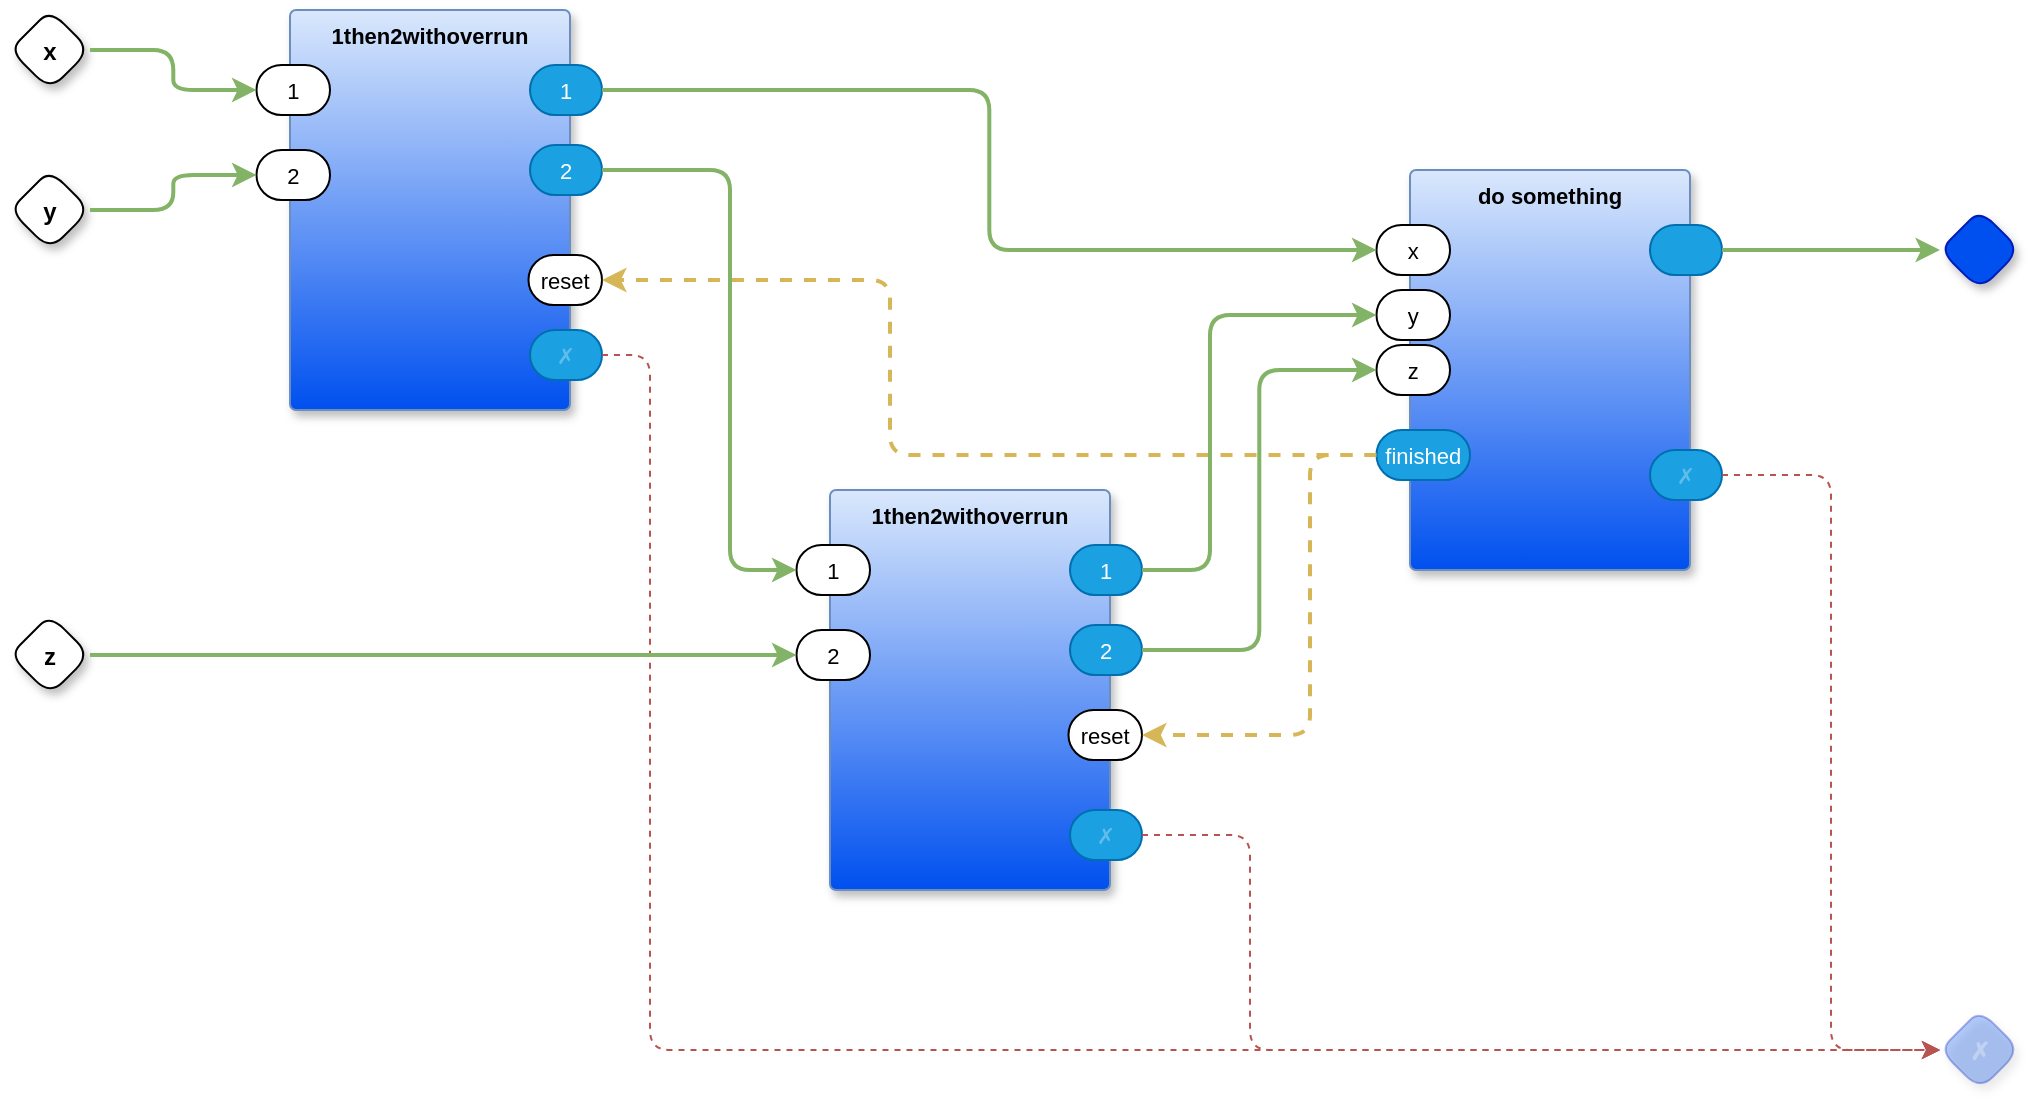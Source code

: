 <mxfile version="24.6.4" type="device" pages="4">
  <diagram id="Rfz-nHKzfFXtIfp8jGCo" name="main">
    <mxGraphModel dx="1100" dy="713" grid="1" gridSize="10" guides="1" tooltips="1" connect="1" arrows="1" fold="1" page="1" pageScale="1" pageWidth="850" pageHeight="1100" math="0" shadow="0">
      <root>
        <mxCell id="0" />
        <mxCell id="1" parent="0" />
        <mxCell id="_-YTuwWALcvk040Sg-yM-1" value="1then2withoverrun" style="rounded=1;container=1;recursiveResize=0;verticalAlign=top;arcSize=6;fontStyle=1;autosize=0;points=[];absoluteArcSize=1;shadow=1;strokeColor=#6c8ebf;fillColor=#dae8fc;fontFamily=Helvetica;fontSize=11;gradientColor=#0050EF;fontColor=default;" parent="1" vertex="1">
          <mxGeometry x="160" y="120" width="140" height="200" as="geometry">
            <mxRectangle x="-98" y="-1230" width="99" height="26" as="alternateBounds" />
          </mxGeometry>
        </mxCell>
        <mxCell id="_-YTuwWALcvk040Sg-yM-2" value="1" style="rounded=1;sketch=0;points=[[0,0.5,0,0,0],[1,0.5,0,0,0]];arcSize=50;fontFamily=Helvetica;fontSize=11;fontColor=default;" parent="_-YTuwWALcvk040Sg-yM-1" vertex="1">
          <mxGeometry x="-16.75" y="27.5" width="36.75" height="25" as="geometry" />
        </mxCell>
        <mxCell id="_-YTuwWALcvk040Sg-yM-3" value="1" style="rounded=1;sketch=0;points=[[0,0.5,0,0,0],[1,0.5,0,0,0]];fillColor=#1ba1e2;fontColor=#ffffff;strokeColor=#006EAF;arcSize=50;fontFamily=Helvetica;fontSize=11;" parent="_-YTuwWALcvk040Sg-yM-1" vertex="1">
          <mxGeometry x="120" y="27.5" width="36" height="25" as="geometry" />
        </mxCell>
        <mxCell id="nQu-WmDZptvUj_XYM0uV-1" value="2" style="rounded=1;sketch=0;points=[[0,0.5,0,0,0],[1,0.5,0,0,0]];arcSize=50;fontFamily=Helvetica;fontSize=11;fontColor=default;" vertex="1" parent="_-YTuwWALcvk040Sg-yM-1">
          <mxGeometry x="-16.75" y="70" width="36.75" height="25" as="geometry" />
        </mxCell>
        <mxCell id="nQu-WmDZptvUj_XYM0uV-2" value="2" style="rounded=1;sketch=0;points=[[0,0.5,0,0,0],[1,0.5,0,0,0]];fillColor=#1ba1e2;fontColor=#ffffff;strokeColor=#006EAF;arcSize=50;fontFamily=Helvetica;fontSize=11;" vertex="1" parent="_-YTuwWALcvk040Sg-yM-1">
          <mxGeometry x="120" y="67.5" width="36" height="25" as="geometry" />
        </mxCell>
        <mxCell id="_-YTuwWALcvk040Sg-yM-4" value="✗" style="rounded=1;sketch=0;points=[[0,0.5,0,0,0],[1,0.5,0,0,0]];fillColor=#1ba1e2;fontColor=#ffffff;strokeColor=#006EAF;arcSize=50;fontFamily=Helvetica;fontSize=11;textOpacity=30;" parent="_-YTuwWALcvk040Sg-yM-1" vertex="1">
          <mxGeometry x="120" y="160" width="36" height="25" as="geometry" />
        </mxCell>
        <mxCell id="nQu-WmDZptvUj_XYM0uV-18" value="reset" style="rounded=1;sketch=0;points=[[0,0.5,0,0,0],[1,0.5,0,0,0]];arcSize=50;fontFamily=Helvetica;fontSize=11;fontColor=default;" vertex="1" parent="_-YTuwWALcvk040Sg-yM-1">
          <mxGeometry x="119.25" y="122.5" width="36.75" height="25" as="geometry" />
        </mxCell>
        <mxCell id="_-YTuwWALcvk040Sg-yM-5" value="x" style="rhombus;rounded=1;fontStyle=1;glass=0;sketch=0;fontSize=12;points=[[0,0.5,0,0,0],[0.5,0,0,0,0],[0.5,1,0,0,0],[1,0.5,0,0,0]];shadow=1;fontFamily=Helvetica;fontColor=default;" parent="1" vertex="1">
          <mxGeometry x="20" y="120" width="40" height="40" as="geometry" />
        </mxCell>
        <mxCell id="_-YTuwWALcvk040Sg-yM-7" value="✗" style="rhombus;rounded=1;fillColor=#0050ef;fontColor=#ffffff;strokeColor=#001DBC;fontStyle=1;glass=0;sketch=0;fontSize=12;points=[[0,0.5,0,0,0],[0.5,0,0,0,0],[0.5,1,0,0,0],[1,0.5,0,0,0]];shadow=1;opacity=30;textOpacity=30;" parent="1" vertex="1">
          <mxGeometry x="985" y="620" width="40" height="40" as="geometry" />
        </mxCell>
        <mxCell id="muS90Lyi-2VeOUaxBQOB-2" value="" style="rhombus;rounded=1;fontStyle=1;glass=0;sketch=0;fontSize=12;points=[[0,0.5,0,0,0],[0.5,0,0,0,0],[0.5,1,0,0,0],[1,0.5,0,0,0]];shadow=1;fillColor=#0050ef;fontColor=#ffffff;strokeColor=#001DBC;fontFamily=Helvetica;" parent="1" vertex="1">
          <mxGeometry x="985" y="220" width="40" height="40" as="geometry" />
        </mxCell>
        <mxCell id="nQu-WmDZptvUj_XYM0uV-14" value="y" style="rhombus;rounded=1;fontStyle=1;glass=0;sketch=0;fontSize=12;points=[[0,0.5,0,0,0],[0.5,0,0,0,0],[0.5,1,0,0,0],[1,0.5,0,0,0]];shadow=1;fontFamily=Helvetica;fontColor=default;" vertex="1" parent="1">
          <mxGeometry x="20" y="200" width="40" height="40" as="geometry" />
        </mxCell>
        <mxCell id="nQu-WmDZptvUj_XYM0uV-15" value="z" style="rhombus;rounded=1;fontStyle=1;glass=0;sketch=0;fontSize=12;points=[[0,0.5,0,0,0],[0.5,0,0,0,0],[0.5,1,0,0,0],[1,0.5,0,0,0]];shadow=1;fontFamily=Helvetica;fontColor=default;" vertex="1" parent="1">
          <mxGeometry x="20" y="422.5" width="40" height="40" as="geometry" />
        </mxCell>
        <mxCell id="nQu-WmDZptvUj_XYM0uV-16" value="" style="edgeStyle=orthogonalEdgeStyle;rounded=1;orthogonalLoop=1;jettySize=auto;exitX=1;exitY=0.5;exitDx=0;exitDy=0;exitPerimeter=0;entryX=0;entryY=0.5;entryDx=0;entryDy=0;entryPerimeter=0;curved=0;strokeWidth=2;fillColor=#d5e8d4;strokeColor=#82b366;" edge="1" parent="1" source="_-YTuwWALcvk040Sg-yM-5" target="_-YTuwWALcvk040Sg-yM-2">
          <mxGeometry relative="1" as="geometry" />
        </mxCell>
        <mxCell id="nQu-WmDZptvUj_XYM0uV-17" value="" style="edgeStyle=orthogonalEdgeStyle;shape=connector;curved=0;rounded=1;orthogonalLoop=1;jettySize=auto;exitX=1;exitY=0.5;exitDx=0;exitDy=0;exitPerimeter=0;entryX=0;entryY=0.5;entryDx=0;entryDy=0;entryPerimeter=0;strokeColor=#82b366;strokeWidth=2;align=center;verticalAlign=middle;fontFamily=Helvetica;fontSize=11;fontColor=default;labelBackgroundColor=default;endArrow=classic;fillColor=#d5e8d4;" edge="1" parent="1" source="nQu-WmDZptvUj_XYM0uV-14" target="nQu-WmDZptvUj_XYM0uV-1">
          <mxGeometry relative="1" as="geometry" />
        </mxCell>
        <mxCell id="nQu-WmDZptvUj_XYM0uV-27" value="1then2withoverrun" style="rounded=1;container=1;recursiveResize=0;verticalAlign=top;arcSize=6;fontStyle=1;autosize=0;points=[];absoluteArcSize=1;shadow=1;strokeColor=#6c8ebf;fillColor=#dae8fc;fontFamily=Helvetica;fontSize=11;gradientColor=#0050EF;fontColor=default;" vertex="1" parent="1">
          <mxGeometry x="430" y="360" width="140" height="200" as="geometry">
            <mxRectangle x="-98" y="-1230" width="99" height="26" as="alternateBounds" />
          </mxGeometry>
        </mxCell>
        <mxCell id="nQu-WmDZptvUj_XYM0uV-28" value="1" style="rounded=1;sketch=0;points=[[0,0.5,0,0,0],[1,0.5,0,0,0]];arcSize=50;fontFamily=Helvetica;fontSize=11;fontColor=default;" vertex="1" parent="nQu-WmDZptvUj_XYM0uV-27">
          <mxGeometry x="-16.75" y="27.5" width="36.75" height="25" as="geometry" />
        </mxCell>
        <mxCell id="nQu-WmDZptvUj_XYM0uV-29" value="1" style="rounded=1;sketch=0;points=[[0,0.5,0,0,0],[1,0.5,0,0,0]];fillColor=#1ba1e2;fontColor=#ffffff;strokeColor=#006EAF;arcSize=50;fontFamily=Helvetica;fontSize=11;" vertex="1" parent="nQu-WmDZptvUj_XYM0uV-27">
          <mxGeometry x="120" y="27.5" width="36" height="25" as="geometry" />
        </mxCell>
        <mxCell id="nQu-WmDZptvUj_XYM0uV-30" value="2" style="rounded=1;sketch=0;points=[[0,0.5,0,0,0],[1,0.5,0,0,0]];arcSize=50;fontFamily=Helvetica;fontSize=11;fontColor=default;" vertex="1" parent="nQu-WmDZptvUj_XYM0uV-27">
          <mxGeometry x="-16.75" y="70" width="36.75" height="25" as="geometry" />
        </mxCell>
        <mxCell id="nQu-WmDZptvUj_XYM0uV-31" value="2" style="rounded=1;sketch=0;points=[[0,0.5,0,0,0],[1,0.5,0,0,0]];fillColor=#1ba1e2;fontColor=#ffffff;strokeColor=#006EAF;arcSize=50;fontFamily=Helvetica;fontSize=11;" vertex="1" parent="nQu-WmDZptvUj_XYM0uV-27">
          <mxGeometry x="120" y="67.5" width="36" height="25" as="geometry" />
        </mxCell>
        <mxCell id="nQu-WmDZptvUj_XYM0uV-32" value="✗" style="rounded=1;sketch=0;points=[[0,0.5,0,0,0],[1,0.5,0,0,0]];fillColor=#1ba1e2;fontColor=#ffffff;strokeColor=#006EAF;arcSize=50;fontFamily=Helvetica;fontSize=11;textOpacity=30;" vertex="1" parent="nQu-WmDZptvUj_XYM0uV-27">
          <mxGeometry x="120" y="160" width="36" height="25" as="geometry" />
        </mxCell>
        <mxCell id="nQu-WmDZptvUj_XYM0uV-33" value="reset" style="rounded=1;sketch=0;points=[[0,0.5,0,0,0],[1,0.5,0,0,0]];arcSize=50;fontFamily=Helvetica;fontSize=11;fontColor=default;" vertex="1" parent="nQu-WmDZptvUj_XYM0uV-27">
          <mxGeometry x="119.25" y="110" width="36.75" height="25" as="geometry" />
        </mxCell>
        <mxCell id="nQu-WmDZptvUj_XYM0uV-36" value="" style="edgeStyle=orthogonalEdgeStyle;shape=connector;curved=0;rounded=1;orthogonalLoop=1;jettySize=auto;exitX=1;exitY=0.5;exitDx=0;exitDy=0;exitPerimeter=0;entryX=0;entryY=0.5;entryDx=0;entryDy=0;entryPerimeter=0;strokeColor=#82b366;strokeWidth=2;align=center;verticalAlign=middle;fontFamily=Helvetica;fontSize=11;fontColor=default;labelBackgroundColor=default;endArrow=classic;fillColor=#d5e8d4;" edge="1" parent="1" source="nQu-WmDZptvUj_XYM0uV-2" target="nQu-WmDZptvUj_XYM0uV-28">
          <mxGeometry relative="1" as="geometry">
            <Array as="points">
              <mxPoint x="380" y="200" />
              <mxPoint x="380" y="400" />
            </Array>
          </mxGeometry>
        </mxCell>
        <mxCell id="nQu-WmDZptvUj_XYM0uV-37" value="" style="edgeStyle=orthogonalEdgeStyle;shape=connector;curved=0;rounded=1;orthogonalLoop=1;jettySize=auto;exitX=0;exitY=0.5;exitDx=0;exitDy=0;exitPerimeter=0;entryX=1;entryY=0.5;entryDx=0;entryDy=0;entryPerimeter=0;strokeColor=#d6b656;strokeWidth=2;align=center;verticalAlign=middle;fontFamily=Helvetica;fontSize=11;fontColor=default;labelBackgroundColor=default;endArrow=classic;fillColor=#fff2cc;dashed=1;" edge="1" parent="1" source="nQu-WmDZptvUj_XYM0uV-45" target="nQu-WmDZptvUj_XYM0uV-18">
          <mxGeometry relative="1" as="geometry">
            <Array as="points">
              <mxPoint x="460" y="343" />
              <mxPoint x="460" y="255" />
            </Array>
          </mxGeometry>
        </mxCell>
        <mxCell id="nQu-WmDZptvUj_XYM0uV-38" value="do something" style="rounded=1;container=1;recursiveResize=0;verticalAlign=top;arcSize=6;fontStyle=1;autosize=0;points=[];absoluteArcSize=1;shadow=1;strokeColor=#6c8ebf;fillColor=#dae8fc;fontFamily=Helvetica;fontSize=11;gradientColor=#0050EF;fontColor=default;" vertex="1" parent="1">
          <mxGeometry x="720" y="200" width="140" height="200" as="geometry">
            <mxRectangle x="-98" y="-1230" width="99" height="26" as="alternateBounds" />
          </mxGeometry>
        </mxCell>
        <mxCell id="nQu-WmDZptvUj_XYM0uV-39" value="x" style="rounded=1;sketch=0;points=[[0,0.5,0,0,0],[1,0.5,0,0,0]];arcSize=50;fontFamily=Helvetica;fontSize=11;fontColor=default;" vertex="1" parent="nQu-WmDZptvUj_XYM0uV-38">
          <mxGeometry x="-16.75" y="27.5" width="36.75" height="25" as="geometry" />
        </mxCell>
        <mxCell id="nQu-WmDZptvUj_XYM0uV-40" value="" style="rounded=1;sketch=0;points=[[0,0.5,0,0,0],[1,0.5,0,0,0]];fillColor=#1ba1e2;fontColor=#ffffff;strokeColor=#006EAF;arcSize=50;fontFamily=Helvetica;fontSize=11;" vertex="1" parent="nQu-WmDZptvUj_XYM0uV-38">
          <mxGeometry x="120" y="27.5" width="36" height="25" as="geometry" />
        </mxCell>
        <mxCell id="nQu-WmDZptvUj_XYM0uV-41" value="y" style="rounded=1;sketch=0;points=[[0,0.5,0,0,0],[1,0.5,0,0,0]];arcSize=50;fontFamily=Helvetica;fontSize=11;fontColor=default;" vertex="1" parent="nQu-WmDZptvUj_XYM0uV-38">
          <mxGeometry x="-16.75" y="60" width="36.75" height="25" as="geometry" />
        </mxCell>
        <mxCell id="nQu-WmDZptvUj_XYM0uV-45" value="finished" style="rounded=1;sketch=0;points=[[0,0.5,0,0,0],[1,0.5,0,0,0]];fillColor=#1ba1e2;fontColor=#ffffff;strokeColor=#006EAF;arcSize=50;fontFamily=Helvetica;fontSize=11;" vertex="1" parent="nQu-WmDZptvUj_XYM0uV-38">
          <mxGeometry x="-16.75" y="130" width="46.75" height="25" as="geometry" />
        </mxCell>
        <mxCell id="nQu-WmDZptvUj_XYM0uV-50" value="✗" style="rounded=1;sketch=0;points=[[0,0.5,0,0,0],[1,0.5,0,0,0]];fillColor=#1ba1e2;fontColor=#ffffff;strokeColor=#006EAF;arcSize=50;fontFamily=Helvetica;fontSize=11;textOpacity=30;" vertex="1" parent="nQu-WmDZptvUj_XYM0uV-38">
          <mxGeometry x="120" y="140" width="36" height="25" as="geometry" />
        </mxCell>
        <mxCell id="nQu-WmDZptvUj_XYM0uV-44" value="z" style="rounded=1;sketch=0;points=[[0,0.5,0,0,0],[1,0.5,0,0,0]];arcSize=50;fontFamily=Helvetica;fontSize=11;fontColor=default;" vertex="1" parent="nQu-WmDZptvUj_XYM0uV-38">
          <mxGeometry x="-16.75" y="87.5" width="36.75" height="25" as="geometry" />
        </mxCell>
        <mxCell id="nQu-WmDZptvUj_XYM0uV-46" value="" style="edgeStyle=orthogonalEdgeStyle;shape=connector;curved=0;rounded=1;orthogonalLoop=1;jettySize=auto;exitX=1;exitY=0.5;exitDx=0;exitDy=0;exitPerimeter=0;entryX=0;entryY=0.5;entryDx=0;entryDy=0;entryPerimeter=0;strokeColor=#82b366;strokeWidth=2;align=center;verticalAlign=middle;fontFamily=Helvetica;fontSize=11;fontColor=default;labelBackgroundColor=default;endArrow=classic;fillColor=#d5e8d4;" edge="1" parent="1" source="_-YTuwWALcvk040Sg-yM-3" target="nQu-WmDZptvUj_XYM0uV-39">
          <mxGeometry relative="1" as="geometry" />
        </mxCell>
        <mxCell id="nQu-WmDZptvUj_XYM0uV-47" value="" style="edgeStyle=orthogonalEdgeStyle;shape=connector;curved=0;rounded=1;orthogonalLoop=1;jettySize=auto;exitX=1;exitY=0.5;exitDx=0;exitDy=0;exitPerimeter=0;strokeColor=#82b366;strokeWidth=2;align=center;verticalAlign=middle;fontFamily=Helvetica;fontSize=11;fontColor=default;labelBackgroundColor=default;endArrow=classic;entryX=0;entryY=0.5;entryDx=0;entryDy=0;entryPerimeter=0;fillColor=#d5e8d4;" edge="1" parent="1" source="nQu-WmDZptvUj_XYM0uV-29" target="nQu-WmDZptvUj_XYM0uV-41">
          <mxGeometry relative="1" as="geometry">
            <Array as="points">
              <mxPoint x="620" y="400" />
              <mxPoint x="620" y="273" />
            </Array>
          </mxGeometry>
        </mxCell>
        <mxCell id="nQu-WmDZptvUj_XYM0uV-48" value="" style="edgeStyle=orthogonalEdgeStyle;shape=connector;curved=0;rounded=1;orthogonalLoop=1;jettySize=auto;exitX=1;exitY=0.5;exitDx=0;exitDy=0;exitPerimeter=0;entryX=0;entryY=0.5;entryDx=0;entryDy=0;entryPerimeter=0;strokeColor=#82b366;strokeWidth=2;align=center;verticalAlign=middle;fontFamily=Helvetica;fontSize=11;fontColor=default;labelBackgroundColor=default;endArrow=classic;fillColor=#d5e8d4;" edge="1" parent="1" source="nQu-WmDZptvUj_XYM0uV-31" target="nQu-WmDZptvUj_XYM0uV-44">
          <mxGeometry relative="1" as="geometry" />
        </mxCell>
        <mxCell id="nQu-WmDZptvUj_XYM0uV-49" value="" style="edgeStyle=orthogonalEdgeStyle;shape=connector;curved=0;rounded=1;orthogonalLoop=1;jettySize=auto;exitX=0;exitY=0.5;exitDx=0;exitDy=0;exitPerimeter=0;entryX=1;entryY=0.5;entryDx=0;entryDy=0;entryPerimeter=0;strokeColor=#d6b656;strokeWidth=2;align=center;verticalAlign=middle;fontFamily=Helvetica;fontSize=11;fontColor=default;labelBackgroundColor=default;endArrow=classic;fillColor=#fff2cc;dashed=1;" edge="1" parent="1" source="nQu-WmDZptvUj_XYM0uV-45" target="nQu-WmDZptvUj_XYM0uV-33">
          <mxGeometry relative="1" as="geometry">
            <Array as="points">
              <mxPoint x="670" y="343" />
              <mxPoint x="670" y="483" />
            </Array>
          </mxGeometry>
        </mxCell>
        <mxCell id="nQu-WmDZptvUj_XYM0uV-51" value="" style="edgeStyle=orthogonalEdgeStyle;shape=connector;curved=0;rounded=1;orthogonalLoop=1;jettySize=auto;exitX=1;exitY=0.5;exitDx=0;exitDy=0;exitPerimeter=0;strokeColor=#b85450;strokeWidth=1;align=center;verticalAlign=middle;fontFamily=Helvetica;fontSize=11;fontColor=default;labelBackgroundColor=default;endArrow=classic;entryX=0;entryY=0.5;entryDx=0;entryDy=0;entryPerimeter=0;fillColor=#f8cecc;dashed=1;" edge="1" parent="1" source="nQu-WmDZptvUj_XYM0uV-50" target="_-YTuwWALcvk040Sg-yM-7">
          <mxGeometry relative="1" as="geometry">
            <mxPoint x="900" y="630" as="targetPoint" />
          </mxGeometry>
        </mxCell>
        <mxCell id="nQu-WmDZptvUj_XYM0uV-52" value="" style="edgeStyle=orthogonalEdgeStyle;shape=connector;curved=0;rounded=1;orthogonalLoop=1;jettySize=auto;exitX=1;exitY=0.5;exitDx=0;exitDy=0;exitPerimeter=0;strokeColor=#b85450;strokeWidth=1;align=center;verticalAlign=middle;fontFamily=Helvetica;fontSize=11;fontColor=default;labelBackgroundColor=default;endArrow=classic;entryX=0;entryY=0.5;entryDx=0;entryDy=0;entryPerimeter=0;fillColor=#f8cecc;dashed=1;" edge="1" parent="1" source="nQu-WmDZptvUj_XYM0uV-32" target="_-YTuwWALcvk040Sg-yM-7">
          <mxGeometry relative="1" as="geometry">
            <Array as="points">
              <mxPoint x="640" y="533" />
              <mxPoint x="640" y="640" />
            </Array>
          </mxGeometry>
        </mxCell>
        <mxCell id="nQu-WmDZptvUj_XYM0uV-53" value="" style="edgeStyle=orthogonalEdgeStyle;shape=connector;curved=0;rounded=1;orthogonalLoop=1;jettySize=auto;exitX=1;exitY=0.5;exitDx=0;exitDy=0;exitPerimeter=0;entryX=0;entryY=0.5;entryDx=0;entryDy=0;entryPerimeter=0;strokeColor=#b85450;strokeWidth=1;align=center;verticalAlign=middle;fontFamily=Helvetica;fontSize=11;fontColor=default;labelBackgroundColor=default;endArrow=classic;fillColor=#f8cecc;dashed=1;" edge="1" parent="1" source="_-YTuwWALcvk040Sg-yM-4" target="_-YTuwWALcvk040Sg-yM-7">
          <mxGeometry relative="1" as="geometry">
            <Array as="points">
              <mxPoint x="340" y="293" />
              <mxPoint x="340" y="640" />
            </Array>
          </mxGeometry>
        </mxCell>
        <mxCell id="nQu-WmDZptvUj_XYM0uV-54" value="" style="edgeStyle=orthogonalEdgeStyle;shape=connector;curved=0;rounded=1;orthogonalLoop=1;jettySize=auto;exitX=1;exitY=0.5;exitDx=0;exitDy=0;exitPerimeter=0;entryX=0;entryY=0.5;entryDx=0;entryDy=0;entryPerimeter=0;strokeColor=#82b366;strokeWidth=2;align=center;verticalAlign=middle;fontFamily=Helvetica;fontSize=11;fontColor=default;labelBackgroundColor=default;endArrow=classic;fillColor=#d5e8d4;" edge="1" parent="1" source="nQu-WmDZptvUj_XYM0uV-40" target="muS90Lyi-2VeOUaxBQOB-2">
          <mxGeometry relative="1" as="geometry" />
        </mxCell>
        <mxCell id="kC0wMGdekWL9k1PPsgX_-1" style="edgeStyle=orthogonalEdgeStyle;shape=connector;curved=0;rounded=1;orthogonalLoop=1;jettySize=auto;html=1;exitX=1;exitY=0.5;exitDx=0;exitDy=0;exitPerimeter=0;entryX=0;entryY=0.5;entryDx=0;entryDy=0;entryPerimeter=0;strokeColor=#82b366;strokeWidth=2;align=center;verticalAlign=middle;fontFamily=Helvetica;fontSize=11;fontColor=default;labelBackgroundColor=default;endArrow=classic;fillColor=#d5e8d4;" edge="1" parent="1" source="nQu-WmDZptvUj_XYM0uV-15" target="nQu-WmDZptvUj_XYM0uV-30">
          <mxGeometry relative="1" as="geometry" />
        </mxCell>
      </root>
    </mxGraphModel>
  </diagram>
  <diagram name="main control flow" id="-t7Lo-010nzcqnOSbuu0">
    <mxGraphModel dx="1100" dy="713" grid="1" gridSize="10" guides="1" tooltips="1" connect="1" arrows="1" fold="1" page="1" pageScale="1" pageWidth="850" pageHeight="1100" math="0" shadow="0">
      <root>
        <mxCell id="uTO2k-UujEey4Sm7rqsx-0" />
        <mxCell id="uTO2k-UujEey4Sm7rqsx-1" parent="uTO2k-UujEey4Sm7rqsx-0" />
        <mxCell id="uTO2k-UujEey4Sm7rqsx-2" value="1then2withoverrun" style="rounded=1;container=1;recursiveResize=0;verticalAlign=top;arcSize=6;fontStyle=1;autosize=0;points=[];absoluteArcSize=1;shadow=1;strokeColor=#6c8ebf;fillColor=#dae8fc;fontFamily=Helvetica;fontSize=11;gradientColor=#0050EF;fontColor=default;" vertex="1" parent="uTO2k-UujEey4Sm7rqsx-1">
          <mxGeometry x="160" y="200" width="140" height="130" as="geometry">
            <mxRectangle x="-98" y="-1230" width="99" height="26" as="alternateBounds" />
          </mxGeometry>
        </mxCell>
        <mxCell id="uTO2k-UujEey4Sm7rqsx-3" value="1" style="rounded=1;sketch=0;points=[[0,0.5,0,0,0],[1,0.5,0,0,0]];arcSize=50;fontFamily=Helvetica;fontSize=11;fontColor=default;" vertex="1" parent="uTO2k-UujEey4Sm7rqsx-2">
          <mxGeometry x="-16.75" y="27.5" width="36.75" height="25" as="geometry" />
        </mxCell>
        <mxCell id="uTO2k-UujEey4Sm7rqsx-4" value="1" style="rounded=1;sketch=0;points=[[0,0.5,0,0,0],[1,0.5,0,0,0]];fillColor=#1ba1e2;fontColor=#ffffff;strokeColor=#006EAF;arcSize=50;fontFamily=Helvetica;fontSize=11;" vertex="1" parent="uTO2k-UujEey4Sm7rqsx-2">
          <mxGeometry x="120" y="27.5" width="36" height="25" as="geometry" />
        </mxCell>
        <mxCell id="uTO2k-UujEey4Sm7rqsx-5" value="2" style="rounded=1;sketch=0;points=[[0,0.5,0,0,0],[1,0.5,0,0,0]];arcSize=50;fontFamily=Helvetica;fontSize=11;fontColor=default;" vertex="1" parent="uTO2k-UujEey4Sm7rqsx-2">
          <mxGeometry x="-16.75" y="70" width="36.75" height="25" as="geometry" />
        </mxCell>
        <mxCell id="uTO2k-UujEey4Sm7rqsx-6" value="2" style="rounded=1;sketch=0;points=[[0,0.5,0,0,0],[1,0.5,0,0,0]];fillColor=#1ba1e2;fontColor=#ffffff;strokeColor=#006EAF;arcSize=50;fontFamily=Helvetica;fontSize=11;" vertex="1" parent="uTO2k-UujEey4Sm7rqsx-2">
          <mxGeometry x="120" y="67.5" width="36" height="25" as="geometry" />
        </mxCell>
        <mxCell id="uTO2k-UujEey4Sm7rqsx-9" value="x" style="rhombus;rounded=1;fontStyle=1;glass=0;sketch=0;fontSize=12;points=[[0,0.5,0,0,0],[0.5,0,0,0,0],[0.5,1,0,0,0],[1,0.5,0,0,0]];shadow=1;fontFamily=Helvetica;fontColor=default;" vertex="1" parent="uTO2k-UujEey4Sm7rqsx-1">
          <mxGeometry x="20" y="200" width="40" height="40" as="geometry" />
        </mxCell>
        <mxCell id="uTO2k-UujEey4Sm7rqsx-11" value="" style="rhombus;rounded=1;fontStyle=1;glass=0;sketch=0;fontSize=12;points=[[0,0.5,0,0,0],[0.5,0,0,0,0],[0.5,1,0,0,0],[1,0.5,0,0,0]];shadow=1;fillColor=#0050ef;fontColor=#ffffff;strokeColor=#001DBC;fontFamily=Helvetica;" vertex="1" parent="uTO2k-UujEey4Sm7rqsx-1">
          <mxGeometry x="820" y="220" width="40" height="40" as="geometry" />
        </mxCell>
        <mxCell id="uTO2k-UujEey4Sm7rqsx-12" value="y" style="rhombus;rounded=1;fontStyle=1;glass=0;sketch=0;fontSize=12;points=[[0,0.5,0,0,0],[0.5,0,0,0,0],[0.5,1,0,0,0],[1,0.5,0,0,0]];shadow=1;fontFamily=Helvetica;fontColor=default;" vertex="1" parent="uTO2k-UujEey4Sm7rqsx-1">
          <mxGeometry x="20" y="280" width="40" height="40" as="geometry" />
        </mxCell>
        <mxCell id="uTO2k-UujEey4Sm7rqsx-13" value="z" style="rhombus;rounded=1;fontStyle=1;glass=0;sketch=0;fontSize=12;points=[[0,0.5,0,0,0],[0.5,0,0,0,0],[0.5,1,0,0,0],[1,0.5,0,0,0]];shadow=1;fontFamily=Helvetica;fontColor=default;" vertex="1" parent="uTO2k-UujEey4Sm7rqsx-1">
          <mxGeometry x="20" y="422.5" width="40" height="40" as="geometry" />
        </mxCell>
        <mxCell id="uTO2k-UujEey4Sm7rqsx-14" value="" style="edgeStyle=orthogonalEdgeStyle;rounded=1;orthogonalLoop=1;jettySize=auto;exitX=1;exitY=0.5;exitDx=0;exitDy=0;exitPerimeter=0;entryX=0;entryY=0.5;entryDx=0;entryDy=0;entryPerimeter=0;curved=0;strokeWidth=2;fillColor=#d5e8d4;strokeColor=#82b366;" edge="1" parent="uTO2k-UujEey4Sm7rqsx-1" source="uTO2k-UujEey4Sm7rqsx-9" target="uTO2k-UujEey4Sm7rqsx-3">
          <mxGeometry relative="1" as="geometry" />
        </mxCell>
        <mxCell id="uTO2k-UujEey4Sm7rqsx-15" value="" style="edgeStyle=orthogonalEdgeStyle;shape=connector;curved=0;rounded=1;orthogonalLoop=1;jettySize=auto;exitX=1;exitY=0.5;exitDx=0;exitDy=0;exitPerimeter=0;entryX=0;entryY=0.5;entryDx=0;entryDy=0;entryPerimeter=0;strokeColor=#82b366;strokeWidth=2;align=center;verticalAlign=middle;fontFamily=Helvetica;fontSize=11;fontColor=default;labelBackgroundColor=default;endArrow=classic;fillColor=#d5e8d4;" edge="1" parent="uTO2k-UujEey4Sm7rqsx-1" source="uTO2k-UujEey4Sm7rqsx-12" target="uTO2k-UujEey4Sm7rqsx-5">
          <mxGeometry relative="1" as="geometry" />
        </mxCell>
        <mxCell id="uTO2k-UujEey4Sm7rqsx-16" value="1then2withoverrun" style="rounded=1;container=1;recursiveResize=0;verticalAlign=top;arcSize=6;fontStyle=1;autosize=0;points=[];absoluteArcSize=1;shadow=1;strokeColor=#6c8ebf;fillColor=#dae8fc;fontFamily=Helvetica;fontSize=11;gradientColor=#0050EF;fontColor=default;" vertex="1" parent="uTO2k-UujEey4Sm7rqsx-1">
          <mxGeometry x="380" y="360" width="140" height="120" as="geometry">
            <mxRectangle x="-98" y="-1230" width="99" height="26" as="alternateBounds" />
          </mxGeometry>
        </mxCell>
        <mxCell id="uTO2k-UujEey4Sm7rqsx-17" value="1" style="rounded=1;sketch=0;points=[[0,0.5,0,0,0],[1,0.5,0,0,0]];arcSize=50;fontFamily=Helvetica;fontSize=11;fontColor=default;" vertex="1" parent="uTO2k-UujEey4Sm7rqsx-16">
          <mxGeometry x="-16.75" y="27.5" width="36.75" height="25" as="geometry" />
        </mxCell>
        <mxCell id="uTO2k-UujEey4Sm7rqsx-18" value="1" style="rounded=1;sketch=0;points=[[0,0.5,0,0,0],[1,0.5,0,0,0]];fillColor=#1ba1e2;fontColor=#ffffff;strokeColor=#006EAF;arcSize=50;fontFamily=Helvetica;fontSize=11;" vertex="1" parent="uTO2k-UujEey4Sm7rqsx-16">
          <mxGeometry x="120" y="27.5" width="36" height="25" as="geometry" />
        </mxCell>
        <mxCell id="uTO2k-UujEey4Sm7rqsx-19" value="2" style="rounded=1;sketch=0;points=[[0,0.5,0,0,0],[1,0.5,0,0,0]];arcSize=50;fontFamily=Helvetica;fontSize=11;fontColor=default;" vertex="1" parent="uTO2k-UujEey4Sm7rqsx-16">
          <mxGeometry x="-16.75" y="70" width="36.75" height="25" as="geometry" />
        </mxCell>
        <mxCell id="uTO2k-UujEey4Sm7rqsx-20" value="2" style="rounded=1;sketch=0;points=[[0,0.5,0,0,0],[1,0.5,0,0,0]];fillColor=#1ba1e2;fontColor=#ffffff;strokeColor=#006EAF;arcSize=50;fontFamily=Helvetica;fontSize=11;" vertex="1" parent="uTO2k-UujEey4Sm7rqsx-16">
          <mxGeometry x="120" y="67.5" width="36" height="25" as="geometry" />
        </mxCell>
        <mxCell id="uTO2k-UujEey4Sm7rqsx-23" value="" style="edgeStyle=orthogonalEdgeStyle;shape=connector;curved=0;rounded=1;orthogonalLoop=1;jettySize=auto;exitX=1;exitY=0.5;exitDx=0;exitDy=0;exitPerimeter=0;entryX=0;entryY=0.5;entryDx=0;entryDy=0;entryPerimeter=0;strokeColor=#82b366;strokeWidth=2;align=center;verticalAlign=middle;fontFamily=Helvetica;fontSize=11;fontColor=default;labelBackgroundColor=default;endArrow=classic;fillColor=#d5e8d4;" edge="1" parent="uTO2k-UujEey4Sm7rqsx-1" source="uTO2k-UujEey4Sm7rqsx-6" target="uTO2k-UujEey4Sm7rqsx-17">
          <mxGeometry relative="1" as="geometry">
            <Array as="points">
              <mxPoint x="342" y="280" />
              <mxPoint x="342" y="400" />
            </Array>
          </mxGeometry>
        </mxCell>
        <mxCell id="uTO2k-UujEey4Sm7rqsx-25" value="do something" style="rounded=1;container=1;recursiveResize=0;verticalAlign=top;arcSize=6;fontStyle=1;autosize=0;points=[];absoluteArcSize=1;shadow=1;strokeColor=#6c8ebf;fillColor=#dae8fc;fontFamily=Helvetica;fontSize=11;gradientColor=#0050EF;fontColor=default;" vertex="1" parent="uTO2k-UujEey4Sm7rqsx-1">
          <mxGeometry x="620" y="200" width="140" height="130" as="geometry">
            <mxRectangle x="-98" y="-1230" width="99" height="26" as="alternateBounds" />
          </mxGeometry>
        </mxCell>
        <mxCell id="uTO2k-UujEey4Sm7rqsx-26" value="x" style="rounded=1;sketch=0;points=[[0,0.5,0,0,0],[1,0.5,0,0,0]];arcSize=50;fontFamily=Helvetica;fontSize=11;fontColor=default;" vertex="1" parent="uTO2k-UujEey4Sm7rqsx-25">
          <mxGeometry x="-16.75" y="27.5" width="36.75" height="25" as="geometry" />
        </mxCell>
        <mxCell id="uTO2k-UujEey4Sm7rqsx-27" value="" style="rounded=1;sketch=0;points=[[0,0.5,0,0,0],[1,0.5,0,0,0]];fillColor=#1ba1e2;fontColor=#ffffff;strokeColor=#006EAF;arcSize=50;fontFamily=Helvetica;fontSize=11;" vertex="1" parent="uTO2k-UujEey4Sm7rqsx-25">
          <mxGeometry x="120" y="27.5" width="36" height="25" as="geometry" />
        </mxCell>
        <mxCell id="uTO2k-UujEey4Sm7rqsx-28" value="y" style="rounded=1;sketch=0;points=[[0,0.5,0,0,0],[1,0.5,0,0,0]];arcSize=50;fontFamily=Helvetica;fontSize=11;fontColor=default;" vertex="1" parent="uTO2k-UujEey4Sm7rqsx-25">
          <mxGeometry x="-16.75" y="60" width="36.75" height="25" as="geometry" />
        </mxCell>
        <mxCell id="uTO2k-UujEey4Sm7rqsx-31" value="z" style="rounded=1;sketch=0;points=[[0,0.5,0,0,0],[1,0.5,0,0,0]];arcSize=50;fontFamily=Helvetica;fontSize=11;fontColor=default;" vertex="1" parent="uTO2k-UujEey4Sm7rqsx-25">
          <mxGeometry x="-16.75" y="87.5" width="36.75" height="25" as="geometry" />
        </mxCell>
        <mxCell id="uTO2k-UujEey4Sm7rqsx-32" value="" style="edgeStyle=orthogonalEdgeStyle;shape=connector;curved=0;rounded=1;orthogonalLoop=1;jettySize=auto;exitX=1;exitY=0.5;exitDx=0;exitDy=0;exitPerimeter=0;entryX=0;entryY=0.5;entryDx=0;entryDy=0;entryPerimeter=0;strokeColor=#82b366;strokeWidth=2;align=center;verticalAlign=middle;fontFamily=Helvetica;fontSize=11;fontColor=default;labelBackgroundColor=default;endArrow=classic;fillColor=#d5e8d4;" edge="1" parent="uTO2k-UujEey4Sm7rqsx-1" source="uTO2k-UujEey4Sm7rqsx-4" target="uTO2k-UujEey4Sm7rqsx-26">
          <mxGeometry relative="1" as="geometry" />
        </mxCell>
        <mxCell id="uTO2k-UujEey4Sm7rqsx-33" value="" style="edgeStyle=orthogonalEdgeStyle;shape=connector;curved=0;rounded=1;orthogonalLoop=1;jettySize=auto;exitX=1;exitY=0.5;exitDx=0;exitDy=0;exitPerimeter=0;strokeColor=#82b366;strokeWidth=2;align=center;verticalAlign=middle;fontFamily=Helvetica;fontSize=11;fontColor=default;labelBackgroundColor=default;endArrow=classic;entryX=0;entryY=0.5;entryDx=0;entryDy=0;entryPerimeter=0;fillColor=#d5e8d4;" edge="1" parent="uTO2k-UujEey4Sm7rqsx-1" source="uTO2k-UujEey4Sm7rqsx-18" target="uTO2k-UujEey4Sm7rqsx-28">
          <mxGeometry relative="1" as="geometry">
            <Array as="points">
              <mxPoint x="560" y="400" />
              <mxPoint x="560" y="273" />
            </Array>
          </mxGeometry>
        </mxCell>
        <mxCell id="uTO2k-UujEey4Sm7rqsx-34" value="" style="edgeStyle=orthogonalEdgeStyle;shape=connector;curved=0;rounded=1;orthogonalLoop=1;jettySize=auto;exitX=1;exitY=0.5;exitDx=0;exitDy=0;exitPerimeter=0;entryX=0;entryY=0.5;entryDx=0;entryDy=0;entryPerimeter=0;strokeColor=#82b366;strokeWidth=2;align=center;verticalAlign=middle;fontFamily=Helvetica;fontSize=11;fontColor=default;labelBackgroundColor=default;endArrow=classic;fillColor=#d5e8d4;" edge="1" parent="uTO2k-UujEey4Sm7rqsx-1" source="uTO2k-UujEey4Sm7rqsx-20" target="uTO2k-UujEey4Sm7rqsx-31">
          <mxGeometry relative="1" as="geometry">
            <Array as="points">
              <mxPoint x="570" y="440" />
              <mxPoint x="570" y="300" />
            </Array>
          </mxGeometry>
        </mxCell>
        <mxCell id="uTO2k-UujEey4Sm7rqsx-39" value="" style="edgeStyle=orthogonalEdgeStyle;shape=connector;curved=0;rounded=1;orthogonalLoop=1;jettySize=auto;exitX=1;exitY=0.5;exitDx=0;exitDy=0;exitPerimeter=0;entryX=0;entryY=0.5;entryDx=0;entryDy=0;entryPerimeter=0;strokeColor=#82b366;strokeWidth=2;align=center;verticalAlign=middle;fontFamily=Helvetica;fontSize=11;fontColor=default;labelBackgroundColor=default;endArrow=classic;fillColor=#d5e8d4;" edge="1" parent="uTO2k-UujEey4Sm7rqsx-1" source="uTO2k-UujEey4Sm7rqsx-27" target="uTO2k-UujEey4Sm7rqsx-11">
          <mxGeometry relative="1" as="geometry" />
        </mxCell>
        <mxCell id="uTO2k-UujEey4Sm7rqsx-40" style="edgeStyle=orthogonalEdgeStyle;shape=connector;curved=0;rounded=1;orthogonalLoop=1;jettySize=auto;html=1;exitX=1;exitY=0.5;exitDx=0;exitDy=0;exitPerimeter=0;entryX=0;entryY=0.5;entryDx=0;entryDy=0;entryPerimeter=0;strokeColor=#82b366;strokeWidth=2;align=center;verticalAlign=middle;fontFamily=Helvetica;fontSize=11;fontColor=default;labelBackgroundColor=default;endArrow=classic;fillColor=#d5e8d4;" edge="1" parent="uTO2k-UujEey4Sm7rqsx-1" source="uTO2k-UujEey4Sm7rqsx-13" target="uTO2k-UujEey4Sm7rqsx-19">
          <mxGeometry relative="1" as="geometry" />
        </mxCell>
      </root>
    </mxGraphModel>
  </diagram>
  <diagram name="happy path for 1then2withoverrun" id="BhhzoQQYCo6eNYn8ldDX">
    <mxGraphModel dx="1100" dy="713" grid="1" gridSize="10" guides="1" tooltips="1" connect="1" arrows="1" fold="1" page="1" pageScale="1" pageWidth="850" pageHeight="1100" math="0" shadow="0">
      <root>
        <mxCell id="0xVEpcSYFMQlq0QwIqJh-0" />
        <mxCell id="0xVEpcSYFMQlq0QwIqJh-1" parent="0xVEpcSYFMQlq0QwIqJh-0" />
        <mxCell id="0xVEpcSYFMQlq0QwIqJh-2" value="" style="rounded=1;whiteSpace=wrap;html=1;fontFamily=Helvetica;fontSize=11;fontColor=default;labelBackgroundColor=default;" vertex="1" parent="0xVEpcSYFMQlq0QwIqJh-1">
          <mxGeometry x="40" y="70" width="300" height="340" as="geometry" />
        </mxCell>
        <mxCell id="0xVEpcSYFMQlq0QwIqJh-30" style="edgeStyle=orthogonalEdgeStyle;shape=connector;curved=1;rounded=0;orthogonalLoop=1;jettySize=auto;html=1;exitX=0.5;exitY=1;exitDx=0;exitDy=0;entryX=0.5;entryY=0;entryDx=0;entryDy=0;strokeColor=default;strokeWidth=2;align=center;verticalAlign=middle;fontFamily=Helvetica;fontSize=11;fontColor=default;labelBackgroundColor=default;endArrow=classic;" edge="1" parent="0xVEpcSYFMQlq0QwIqJh-1" source="0xVEpcSYFMQlq0QwIqJh-34" target="0xVEpcSYFMQlq0QwIqJh-37">
          <mxGeometry relative="1" as="geometry" />
        </mxCell>
        <mxCell id="0xVEpcSYFMQlq0QwIqJh-31" value="1" style="edgeLabel;html=1;align=center;verticalAlign=middle;resizable=0;points=[];fontFamily=Helvetica;fontSize=11;fontColor=default;labelBackgroundColor=default;" vertex="1" connectable="0" parent="0xVEpcSYFMQlq0QwIqJh-30">
          <mxGeometry x="-0.05" y="-1" relative="1" as="geometry">
            <mxPoint as="offset" />
          </mxGeometry>
        </mxCell>
        <mxCell id="0xVEpcSYFMQlq0QwIqJh-32" style="edgeStyle=orthogonalEdgeStyle;shape=connector;curved=1;rounded=0;orthogonalLoop=1;jettySize=auto;html=1;exitX=0.5;exitY=1;exitDx=0;exitDy=0;strokeColor=default;strokeWidth=2;align=center;verticalAlign=middle;fontFamily=Helvetica;fontSize=11;fontColor=default;labelBackgroundColor=default;endArrow=classic;" edge="1" parent="0xVEpcSYFMQlq0QwIqJh-1" source="0xVEpcSYFMQlq0QwIqJh-34" target="0xVEpcSYFMQlq0QwIqJh-40">
          <mxGeometry relative="1" as="geometry" />
        </mxCell>
        <mxCell id="0xVEpcSYFMQlq0QwIqJh-33" value="2" style="edgeLabel;html=1;align=center;verticalAlign=middle;resizable=0;points=[];fontFamily=Helvetica;fontSize=11;fontColor=default;labelBackgroundColor=default;" vertex="1" connectable="0" parent="0xVEpcSYFMQlq0QwIqJh-32">
          <mxGeometry x="-0.017" y="2" relative="1" as="geometry">
            <mxPoint as="offset" />
          </mxGeometry>
        </mxCell>
        <mxCell id="0xVEpcSYFMQlq0QwIqJh-34" value="idle" style="ellipse;whiteSpace=wrap;html=1;fontFamily=Helvetica;fontSize=11;fontColor=default;labelBackgroundColor=default;" vertex="1" parent="0xVEpcSYFMQlq0QwIqJh-1">
          <mxGeometry x="150" y="100" width="80" height="40" as="geometry" />
        </mxCell>
        <mxCell id="0xVEpcSYFMQlq0QwIqJh-35" style="edgeStyle=orthogonalEdgeStyle;shape=connector;curved=1;rounded=0;orthogonalLoop=1;jettySize=auto;html=1;exitX=0.5;exitY=1;exitDx=0;exitDy=0;entryX=0.5;entryY=0;entryDx=0;entryDy=0;strokeColor=default;strokeWidth=2;align=center;verticalAlign=middle;fontFamily=Helvetica;fontSize=11;fontColor=default;labelBackgroundColor=default;endArrow=classic;" edge="1" parent="0xVEpcSYFMQlq0QwIqJh-1" source="0xVEpcSYFMQlq0QwIqJh-37" target="JSwD3l0AmO5h8L8pNsZo-3">
          <mxGeometry relative="1" as="geometry">
            <mxPoint x="190" y="340" as="targetPoint" />
          </mxGeometry>
        </mxCell>
        <mxCell id="0xVEpcSYFMQlq0QwIqJh-36" value="2" style="edgeLabel;html=1;align=center;verticalAlign=middle;resizable=0;points=[];fontFamily=Helvetica;fontSize=11;fontColor=default;labelBackgroundColor=default;" vertex="1" connectable="0" parent="0xVEpcSYFMQlq0QwIqJh-35">
          <mxGeometry x="-0.071" y="2" relative="1" as="geometry">
            <mxPoint as="offset" />
          </mxGeometry>
        </mxCell>
        <mxCell id="0xVEpcSYFMQlq0QwIqJh-37" value="want2" style="ellipse;whiteSpace=wrap;html=1;fontFamily=Helvetica;fontSize=11;fontColor=default;labelBackgroundColor=default;" vertex="1" parent="0xVEpcSYFMQlq0QwIqJh-1">
          <mxGeometry x="70" y="220" width="80" height="40" as="geometry" />
        </mxCell>
        <mxCell id="0xVEpcSYFMQlq0QwIqJh-40" value="want1" style="ellipse;whiteSpace=wrap;html=1;fontFamily=Helvetica;fontSize=11;fontColor=default;labelBackgroundColor=default;" vertex="1" parent="0xVEpcSYFMQlq0QwIqJh-1">
          <mxGeometry x="230" y="220" width="80" height="40" as="geometry" />
        </mxCell>
        <mxCell id="0xVEpcSYFMQlq0QwIqJh-42" value="Happy path for 1then2withoverrun" style="rounded=1;whiteSpace=wrap;html=1;fontFamily=Helvetica;fontSize=11;fontColor=default;labelBackgroundColor=default;" vertex="1" parent="0xVEpcSYFMQlq0QwIqJh-1">
          <mxGeometry x="90" y="40" width="190" height="30" as="geometry" />
        </mxCell>
        <mxCell id="JSwD3l0AmO5h8L8pNsZo-4" value="do something" style="rounded=1;whiteSpace=wrap;html=1;fontFamily=Helvetica;fontSize=11;fontColor=default;labelBackgroundColor=default;textOpacity=50;strokeColor=none;" vertex="1" parent="0xVEpcSYFMQlq0QwIqJh-1">
          <mxGeometry x="142.5" y="360" width="110" height="10" as="geometry" />
        </mxCell>
        <mxCell id="JSwD3l0AmO5h8L8pNsZo-5" value="" style="edgeStyle=orthogonalEdgeStyle;shape=connector;curved=1;rounded=0;orthogonalLoop=1;jettySize=auto;html=1;exitX=0.5;exitY=1;exitDx=0;exitDy=0;entryX=0.5;entryY=0;entryDx=0;entryDy=0;strokeColor=default;strokeWidth=2;align=center;verticalAlign=middle;fontFamily=Helvetica;fontSize=11;fontColor=default;labelBackgroundColor=default;endArrow=classic;" edge="1" parent="0xVEpcSYFMQlq0QwIqJh-1" source="0xVEpcSYFMQlq0QwIqJh-40" target="JSwD3l0AmO5h8L8pNsZo-3">
          <mxGeometry relative="1" as="geometry">
            <mxPoint x="270" y="260" as="sourcePoint" />
            <mxPoint x="190" y="340" as="targetPoint" />
          </mxGeometry>
        </mxCell>
        <mxCell id="JSwD3l0AmO5h8L8pNsZo-6" value="1" style="edgeLabel;html=1;align=center;verticalAlign=middle;resizable=0;points=[];fontFamily=Helvetica;fontSize=11;fontColor=default;labelBackgroundColor=default;" vertex="1" connectable="0" parent="JSwD3l0AmO5h8L8pNsZo-5">
          <mxGeometry x="-0.157" y="-4" relative="1" as="geometry">
            <mxPoint as="offset" />
          </mxGeometry>
        </mxCell>
        <mxCell id="JSwD3l0AmO5h8L8pNsZo-3" value="" style="ellipse;whiteSpace=wrap;html=1;fontFamily=Helvetica;fontSize=11;fontColor=default;labelBackgroundColor=default;" vertex="1" parent="0xVEpcSYFMQlq0QwIqJh-1">
          <mxGeometry x="190" y="340" width="10" height="10" as="geometry" />
        </mxCell>
      </root>
    </mxGraphModel>
  </diagram>
  <diagram name="more detail for 1then2withoverrun" id="8ENwNnDMPX7PSnck2XXj">
    <mxGraphModel dx="1100" dy="713" grid="1" gridSize="10" guides="1" tooltips="1" connect="1" arrows="1" fold="1" page="1" pageScale="1" pageWidth="850" pageHeight="1100" math="0" shadow="0">
      <root>
        <mxCell id="ROphZsuv7naoKw1Pmx8P-0" />
        <mxCell id="ROphZsuv7naoKw1Pmx8P-1" parent="ROphZsuv7naoKw1Pmx8P-0" />
        <mxCell id="ROphZsuv7naoKw1Pmx8P-13" value="" style="rounded=1;whiteSpace=wrap;html=1;fontFamily=Helvetica;fontSize=11;fontColor=default;labelBackgroundColor=default;" vertex="1" parent="ROphZsuv7naoKw1Pmx8P-1">
          <mxGeometry x="30" y="100" width="430" height="390" as="geometry" />
        </mxCell>
        <mxCell id="ROphZsuv7naoKw1Pmx8P-14" style="edgeStyle=orthogonalEdgeStyle;shape=connector;curved=1;rounded=0;orthogonalLoop=1;jettySize=auto;html=1;exitX=0.5;exitY=1;exitDx=0;exitDy=0;entryX=0.5;entryY=0;entryDx=0;entryDy=0;strokeColor=default;strokeWidth=2;align=center;verticalAlign=middle;fontFamily=Helvetica;fontSize=11;fontColor=default;labelBackgroundColor=default;endArrow=classic;" edge="1" parent="ROphZsuv7naoKw1Pmx8P-1" source="ROphZsuv7naoKw1Pmx8P-18" target="ROphZsuv7naoKw1Pmx8P-25">
          <mxGeometry relative="1" as="geometry" />
        </mxCell>
        <mxCell id="ROphZsuv7naoKw1Pmx8P-15" value="1" style="edgeLabel;html=1;align=center;verticalAlign=middle;resizable=0;points=[];fontFamily=Helvetica;fontSize=11;fontColor=default;labelBackgroundColor=default;" vertex="1" connectable="0" parent="ROphZsuv7naoKw1Pmx8P-14">
          <mxGeometry x="-0.05" y="-1" relative="1" as="geometry">
            <mxPoint as="offset" />
          </mxGeometry>
        </mxCell>
        <mxCell id="ROphZsuv7naoKw1Pmx8P-16" style="edgeStyle=orthogonalEdgeStyle;shape=connector;curved=1;rounded=0;orthogonalLoop=1;jettySize=auto;html=1;exitX=0.5;exitY=1;exitDx=0;exitDy=0;strokeColor=default;strokeWidth=2;align=center;verticalAlign=middle;fontFamily=Helvetica;fontSize=11;fontColor=default;labelBackgroundColor=default;endArrow=classic;" edge="1" parent="ROphZsuv7naoKw1Pmx8P-1" source="ROphZsuv7naoKw1Pmx8P-18" target="ROphZsuv7naoKw1Pmx8P-32">
          <mxGeometry relative="1" as="geometry" />
        </mxCell>
        <mxCell id="ROphZsuv7naoKw1Pmx8P-17" value="2" style="edgeLabel;html=1;align=center;verticalAlign=middle;resizable=0;points=[];fontFamily=Helvetica;fontSize=11;fontColor=default;labelBackgroundColor=default;" vertex="1" connectable="0" parent="ROphZsuv7naoKw1Pmx8P-16">
          <mxGeometry x="-0.017" y="2" relative="1" as="geometry">
            <mxPoint as="offset" />
          </mxGeometry>
        </mxCell>
        <mxCell id="ROphZsuv7naoKw1Pmx8P-18" value="idle" style="ellipse;whiteSpace=wrap;html=1;fontFamily=Helvetica;fontSize=11;fontColor=default;labelBackgroundColor=default;" vertex="1" parent="ROphZsuv7naoKw1Pmx8P-1">
          <mxGeometry x="180" y="160" width="80" height="40" as="geometry" />
        </mxCell>
        <mxCell id="ROphZsuv7naoKw1Pmx8P-19" style="edgeStyle=orthogonalEdgeStyle;shape=connector;curved=1;rounded=0;orthogonalLoop=1;jettySize=auto;html=1;exitX=0.5;exitY=1;exitDx=0;exitDy=0;entryX=0.5;entryY=0;entryDx=0;entryDy=0;strokeColor=default;strokeWidth=2;align=center;verticalAlign=middle;fontFamily=Helvetica;fontSize=11;fontColor=default;labelBackgroundColor=default;endArrow=classic;" edge="1" parent="ROphZsuv7naoKw1Pmx8P-1" source="ROphZsuv7naoKw1Pmx8P-25" target="ROphZsuv7naoKw1Pmx8P-34">
          <mxGeometry relative="1" as="geometry" />
        </mxCell>
        <mxCell id="ROphZsuv7naoKw1Pmx8P-20" value="2" style="edgeLabel;html=1;align=center;verticalAlign=middle;resizable=0;points=[];fontFamily=Helvetica;fontSize=11;fontColor=default;labelBackgroundColor=default;" vertex="1" connectable="0" parent="ROphZsuv7naoKw1Pmx8P-19">
          <mxGeometry x="-0.071" y="2" relative="1" as="geometry">
            <mxPoint as="offset" />
          </mxGeometry>
        </mxCell>
        <mxCell id="ROphZsuv7naoKw1Pmx8P-21" style="edgeStyle=orthogonalEdgeStyle;shape=connector;curved=1;rounded=0;orthogonalLoop=1;jettySize=auto;html=1;exitX=0;exitY=0.5;exitDx=0;exitDy=0;entryX=0;entryY=0.5;entryDx=0;entryDy=0;strokeColor=#b85450;strokeWidth=1;align=center;verticalAlign=middle;fontFamily=Helvetica;fontSize=11;fontColor=default;labelBackgroundColor=default;endArrow=classic;fillColor=#f8cecc;" edge="1" parent="ROphZsuv7naoKw1Pmx8P-1" source="ROphZsuv7naoKw1Pmx8P-25" target="ROphZsuv7naoKw1Pmx8P-18">
          <mxGeometry relative="1" as="geometry" />
        </mxCell>
        <mxCell id="ROphZsuv7naoKw1Pmx8P-22" value="overrun" style="edgeLabel;html=1;align=center;verticalAlign=middle;resizable=0;points=[];fontFamily=Helvetica;fontSize=11;fontColor=#FF9999;labelBackgroundColor=default;" vertex="1" connectable="0" parent="ROphZsuv7naoKw1Pmx8P-21">
          <mxGeometry x="-0.25" y="2" relative="1" as="geometry">
            <mxPoint as="offset" />
          </mxGeometry>
        </mxCell>
        <mxCell id="ROphZsuv7naoKw1Pmx8P-23" style="edgeStyle=orthogonalEdgeStyle;shape=connector;curved=1;rounded=0;orthogonalLoop=1;jettySize=auto;html=1;exitX=0;exitY=1;exitDx=0;exitDy=0;entryX=0;entryY=0;entryDx=0;entryDy=0;strokeColor=default;strokeWidth=2;align=center;verticalAlign=middle;fontFamily=Helvetica;fontSize=11;fontColor=default;labelBackgroundColor=default;endArrow=classic;" edge="1" parent="ROphZsuv7naoKw1Pmx8P-1" source="ROphZsuv7naoKw1Pmx8P-25" target="ROphZsuv7naoKw1Pmx8P-18">
          <mxGeometry relative="1" as="geometry">
            <Array as="points">
              <mxPoint x="50" y="314" />
              <mxPoint x="50" y="166" />
            </Array>
          </mxGeometry>
        </mxCell>
        <mxCell id="ROphZsuv7naoKw1Pmx8P-24" value="reset" style="edgeLabel;html=1;align=center;verticalAlign=middle;resizable=0;points=[];fontFamily=Helvetica;fontSize=11;fontColor=default;labelBackgroundColor=default;" vertex="1" connectable="0" parent="ROphZsuv7naoKw1Pmx8P-23">
          <mxGeometry x="-0.466" y="-2" relative="1" as="geometry">
            <mxPoint as="offset" />
          </mxGeometry>
        </mxCell>
        <mxCell id="ROphZsuv7naoKw1Pmx8P-25" value="want2" style="ellipse;whiteSpace=wrap;html=1;fontFamily=Helvetica;fontSize=11;fontColor=default;labelBackgroundColor=default;" vertex="1" parent="ROphZsuv7naoKw1Pmx8P-1">
          <mxGeometry x="100" y="280" width="80" height="40" as="geometry" />
        </mxCell>
        <mxCell id="ROphZsuv7naoKw1Pmx8P-26" style="edgeStyle=orthogonalEdgeStyle;shape=connector;curved=1;rounded=0;orthogonalLoop=1;jettySize=auto;html=1;exitX=0.5;exitY=1;exitDx=0;exitDy=0;entryX=0.5;entryY=0;entryDx=0;entryDy=0;strokeColor=default;strokeWidth=2;align=center;verticalAlign=middle;fontFamily=Helvetica;fontSize=11;fontColor=default;labelBackgroundColor=default;endArrow=classic;" edge="1" parent="ROphZsuv7naoKw1Pmx8P-1" source="ROphZsuv7naoKw1Pmx8P-32" target="ROphZsuv7naoKw1Pmx8P-34">
          <mxGeometry relative="1" as="geometry" />
        </mxCell>
        <mxCell id="ROphZsuv7naoKw1Pmx8P-27" value="1" style="edgeLabel;html=1;align=center;verticalAlign=middle;resizable=0;points=[];fontFamily=Helvetica;fontSize=11;fontColor=default;labelBackgroundColor=default;" vertex="1" connectable="0" parent="ROphZsuv7naoKw1Pmx8P-26">
          <mxGeometry x="-0.157" y="-4" relative="1" as="geometry">
            <mxPoint as="offset" />
          </mxGeometry>
        </mxCell>
        <mxCell id="ROphZsuv7naoKw1Pmx8P-28" style="edgeStyle=orthogonalEdgeStyle;shape=connector;curved=1;rounded=0;orthogonalLoop=1;jettySize=auto;html=1;exitX=1;exitY=0.5;exitDx=0;exitDy=0;entryX=1;entryY=0.5;entryDx=0;entryDy=0;strokeColor=#b85450;strokeWidth=1;align=center;verticalAlign=middle;fontFamily=Helvetica;fontSize=11;fontColor=default;labelBackgroundColor=default;endArrow=classic;fillColor=#f8cecc;" edge="1" parent="ROphZsuv7naoKw1Pmx8P-1" source="ROphZsuv7naoKw1Pmx8P-32" target="ROphZsuv7naoKw1Pmx8P-18">
          <mxGeometry relative="1" as="geometry" />
        </mxCell>
        <mxCell id="ROphZsuv7naoKw1Pmx8P-29" value="overrun" style="edgeLabel;html=1;align=center;verticalAlign=middle;resizable=0;points=[];fontFamily=Helvetica;fontSize=11;fontColor=#FF9999;labelBackgroundColor=default;" vertex="1" connectable="0" parent="ROphZsuv7naoKw1Pmx8P-28">
          <mxGeometry x="-0.242" y="-1" relative="1" as="geometry">
            <mxPoint as="offset" />
          </mxGeometry>
        </mxCell>
        <mxCell id="ROphZsuv7naoKw1Pmx8P-30" style="edgeStyle=orthogonalEdgeStyle;shape=connector;curved=1;rounded=0;orthogonalLoop=1;jettySize=auto;html=1;exitX=1;exitY=1;exitDx=0;exitDy=0;entryX=1;entryY=0;entryDx=0;entryDy=0;strokeColor=default;strokeWidth=2;align=center;verticalAlign=middle;fontFamily=Helvetica;fontSize=11;fontColor=default;labelBackgroundColor=default;endArrow=classic;" edge="1" parent="ROphZsuv7naoKw1Pmx8P-1" source="ROphZsuv7naoKw1Pmx8P-32" target="ROphZsuv7naoKw1Pmx8P-18">
          <mxGeometry relative="1" as="geometry">
            <Array as="points">
              <mxPoint x="400" y="314" />
              <mxPoint x="400" y="166" />
            </Array>
          </mxGeometry>
        </mxCell>
        <mxCell id="ROphZsuv7naoKw1Pmx8P-31" value="reset" style="edgeLabel;html=1;align=center;verticalAlign=middle;resizable=0;points=[];fontFamily=Helvetica;fontSize=11;fontColor=default;labelBackgroundColor=default;" vertex="1" connectable="0" parent="ROphZsuv7naoKw1Pmx8P-30">
          <mxGeometry x="-0.404" y="5" relative="1" as="geometry">
            <mxPoint as="offset" />
          </mxGeometry>
        </mxCell>
        <mxCell id="ROphZsuv7naoKw1Pmx8P-32" value="want1" style="ellipse;whiteSpace=wrap;html=1;fontFamily=Helvetica;fontSize=11;fontColor=default;labelBackgroundColor=default;" vertex="1" parent="ROphZsuv7naoKw1Pmx8P-1">
          <mxGeometry x="260" y="280" width="80" height="40" as="geometry" />
        </mxCell>
        <mxCell id="ROphZsuv7naoKw1Pmx8P-33" style="edgeStyle=orthogonalEdgeStyle;shape=connector;curved=1;rounded=0;orthogonalLoop=1;jettySize=auto;html=1;entryX=0.5;entryY=0;entryDx=0;entryDy=0;strokeColor=default;strokeWidth=2;align=center;verticalAlign=middle;fontFamily=Helvetica;fontSize=11;fontColor=default;labelBackgroundColor=default;endArrow=classic;exitX=0.5;exitY=1;exitDx=0;exitDy=0;" edge="1" parent="ROphZsuv7naoKw1Pmx8P-1" source="ROphZsuv7naoKw1Pmx8P-34" target="ROphZsuv7naoKw1Pmx8P-18">
          <mxGeometry relative="1" as="geometry">
            <Array as="points">
              <mxPoint x="220" y="470" />
              <mxPoint x="430" y="470" />
              <mxPoint x="430" y="120" />
              <mxPoint x="220" y="120" />
            </Array>
          </mxGeometry>
        </mxCell>
        <mxCell id="ROphZsuv7naoKw1Pmx8P-34" value="" style="ellipse;whiteSpace=wrap;html=1;fontFamily=Helvetica;fontSize=11;fontColor=default;labelBackgroundColor=default;" vertex="1" parent="ROphZsuv7naoKw1Pmx8P-1">
          <mxGeometry x="215" y="400" width="10" height="10" as="geometry" />
        </mxCell>
        <mxCell id="ROphZsuv7naoKw1Pmx8P-35" value="More detail (incomplete, though) for 1then2withoverrun" style="rounded=1;whiteSpace=wrap;html=1;fontFamily=Helvetica;fontSize=11;fontColor=default;labelBackgroundColor=default;" vertex="1" parent="ROphZsuv7naoKw1Pmx8P-1">
          <mxGeometry x="110" y="70" width="190" height="30" as="geometry" />
        </mxCell>
        <mxCell id="ROphZsuv7naoKw1Pmx8P-36" value="do something,&lt;div&gt;then return to idle&lt;/div&gt;" style="rounded=1;whiteSpace=wrap;html=1;fontFamily=Helvetica;fontSize=11;fontColor=default;labelBackgroundColor=default;textOpacity=50;strokeColor=none;" vertex="1" parent="ROphZsuv7naoKw1Pmx8P-1">
          <mxGeometry x="230" y="390" width="110" height="30" as="geometry" />
        </mxCell>
      </root>
    </mxGraphModel>
  </diagram>
</mxfile>
